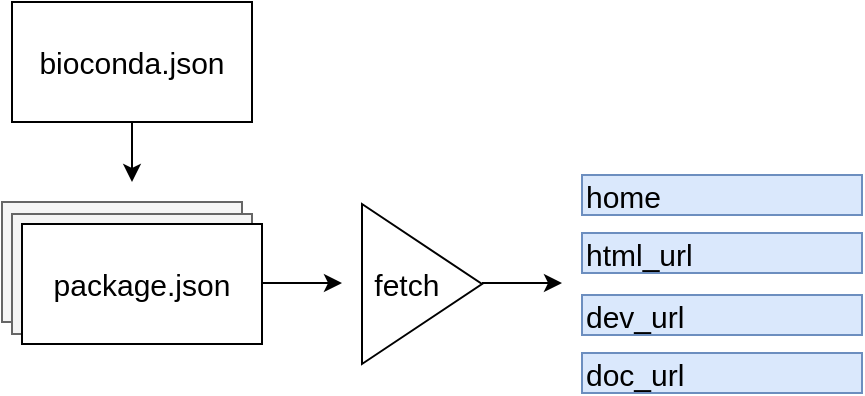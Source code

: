 <mxfile version="12.5.1" type="github"><diagram id="znf6O0QxXXc50ThEWxNj" name="Page-1"><mxGraphModel dx="1426" dy="741" grid="1" gridSize="10" guides="1" tooltips="1" connect="1" arrows="1" fold="1" page="1" pageScale="1" pageWidth="827" pageHeight="1169" math="0" shadow="0"><root><mxCell id="0"/><mxCell id="1" parent="0"/><mxCell id="GCKStTBoDHFz5vkuvNOS-6" style="edgeStyle=orthogonalEdgeStyle;rounded=0;orthogonalLoop=1;jettySize=auto;html=1;" edge="1" parent="1" source="GCKStTBoDHFz5vkuvNOS-1"><mxGeometry relative="1" as="geometry"><mxPoint x="125" y="130" as="targetPoint"/></mxGeometry></mxCell><mxCell id="GCKStTBoDHFz5vkuvNOS-1" value="bioconda.json" style="rounded=0;whiteSpace=wrap;html=1;fontSize=15;" vertex="1" parent="1"><mxGeometry x="65" y="40" width="120" height="60" as="geometry"/></mxCell><mxCell id="GCKStTBoDHFz5vkuvNOS-2" value="" style="rounded=0;whiteSpace=wrap;html=1;fillColor=#f5f5f5;strokeColor=#666666;fontColor=#333333;" vertex="1" parent="1"><mxGeometry x="60" y="140" width="120" height="60" as="geometry"/></mxCell><mxCell id="GCKStTBoDHFz5vkuvNOS-3" value="" style="rounded=0;whiteSpace=wrap;html=1;fillColor=#f5f5f5;strokeColor=#666666;fontColor=#333333;" vertex="1" parent="1"><mxGeometry x="65" y="146" width="120" height="60" as="geometry"/></mxCell><mxCell id="GCKStTBoDHFz5vkuvNOS-4" value="package.json" style="rounded=0;whiteSpace=wrap;html=1;fontSize=15;" vertex="1" parent="1"><mxGeometry x="70" y="151" width="120" height="60" as="geometry"/></mxCell><mxCell id="GCKStTBoDHFz5vkuvNOS-10" value="home" style="text;html=1;strokeColor=#6c8ebf;fillColor=#dae8fc;align=left;verticalAlign=middle;whiteSpace=wrap;rounded=0;fontSize=15;" vertex="1" parent="1"><mxGeometry x="350" y="126.5" width="140" height="20" as="geometry"/></mxCell><mxCell id="GCKStTBoDHFz5vkuvNOS-12" value="html_url" style="text;html=1;strokeColor=#6c8ebf;fillColor=#dae8fc;align=left;verticalAlign=middle;whiteSpace=wrap;rounded=0;fontSize=15;" vertex="1" parent="1"><mxGeometry x="350" y="155.5" width="140" height="20" as="geometry"/></mxCell><mxCell id="GCKStTBoDHFz5vkuvNOS-13" value="dev_url" style="text;html=1;strokeColor=#6c8ebf;fillColor=#dae8fc;align=left;verticalAlign=middle;whiteSpace=wrap;rounded=0;fontSize=15;" vertex="1" parent="1"><mxGeometry x="350" y="186.5" width="140" height="20" as="geometry"/></mxCell><mxCell id="GCKStTBoDHFz5vkuvNOS-14" value="doc_url" style="text;html=1;strokeColor=#6c8ebf;fillColor=#dae8fc;align=left;verticalAlign=middle;whiteSpace=wrap;rounded=0;fontSize=15;" vertex="1" parent="1"><mxGeometry x="350" y="215.5" width="140" height="20" as="geometry"/></mxCell><mxCell id="GCKStTBoDHFz5vkuvNOS-15" value="&amp;nbsp;fetch" style="triangle;whiteSpace=wrap;html=1;fontSize=15;align=left;" vertex="1" parent="1"><mxGeometry x="240" y="141" width="60" height="80" as="geometry"/></mxCell><mxCell id="GCKStTBoDHFz5vkuvNOS-16" value="" style="endArrow=classic;html=1;fontSize=15;" edge="1" parent="1"><mxGeometry width="50" height="50" relative="1" as="geometry"><mxPoint x="190" y="180.5" as="sourcePoint"/><mxPoint x="230" y="180.5" as="targetPoint"/></mxGeometry></mxCell><mxCell id="GCKStTBoDHFz5vkuvNOS-17" value="" style="endArrow=classic;html=1;fontSize=15;" edge="1" parent="1"><mxGeometry width="50" height="50" relative="1" as="geometry"><mxPoint x="300" y="180.5" as="sourcePoint"/><mxPoint x="340" y="180.5" as="targetPoint"/></mxGeometry></mxCell></root></mxGraphModel></diagram></mxfile>